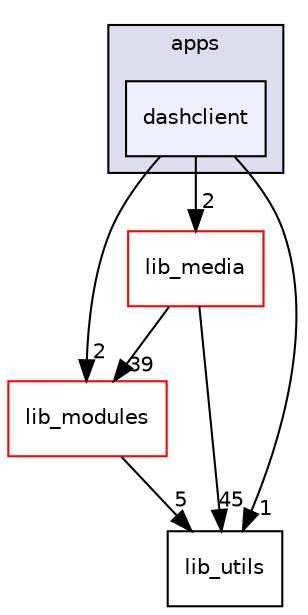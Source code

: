 digraph "dashclient" {
  compound=true
  node [ fontsize="10", fontname="Helvetica"];
  edge [ labelfontsize="10", labelfontname="Helvetica"];
  subgraph clusterdir_53adf0b982dc8545998aae3f283a5a58 {
    graph [ bgcolor="#ddddee", pencolor="black", label="apps" fontname="Helvetica", fontsize="10", URL="dir_53adf0b982dc8545998aae3f283a5a58.html"]
  dir_ff4160a8392aee1f5e7bc3e4ffc9bd10 [shape=box, label="dashclient", style="filled", fillcolor="#eeeeff", pencolor="black", URL="dir_ff4160a8392aee1f5e7bc3e4ffc9bd10.html"];
  }
  dir_4ee8d800e6bc95c0172b2b45e324b930 [shape=box label="lib_media" fillcolor="white" style="filled" color="red" URL="dir_4ee8d800e6bc95c0172b2b45e324b930.html"];
  dir_e3d70ae8158957779c7fc9bbac2effda [shape=box label="lib_modules" fillcolor="white" style="filled" color="red" URL="dir_e3d70ae8158957779c7fc9bbac2effda.html"];
  dir_c17dc64c98cba5e3a5d53b0eb213fc8d [shape=box label="lib_utils" URL="dir_c17dc64c98cba5e3a5d53b0eb213fc8d.html"];
  dir_ff4160a8392aee1f5e7bc3e4ffc9bd10->dir_4ee8d800e6bc95c0172b2b45e324b930 [headlabel="2", labeldistance=1.5 headhref="dir_000011_000003.html"];
  dir_ff4160a8392aee1f5e7bc3e4ffc9bd10->dir_e3d70ae8158957779c7fc9bbac2effda [headlabel="2", labeldistance=1.5 headhref="dir_000011_000001.html"];
  dir_ff4160a8392aee1f5e7bc3e4ffc9bd10->dir_c17dc64c98cba5e3a5d53b0eb213fc8d [headlabel="1", labeldistance=1.5 headhref="dir_000011_000016.html"];
  dir_4ee8d800e6bc95c0172b2b45e324b930->dir_e3d70ae8158957779c7fc9bbac2effda [headlabel="39", labeldistance=1.5 headhref="dir_000003_000001.html"];
  dir_4ee8d800e6bc95c0172b2b45e324b930->dir_c17dc64c98cba5e3a5d53b0eb213fc8d [headlabel="45", labeldistance=1.5 headhref="dir_000003_000016.html"];
  dir_e3d70ae8158957779c7fc9bbac2effda->dir_c17dc64c98cba5e3a5d53b0eb213fc8d [headlabel="5", labeldistance=1.5 headhref="dir_000001_000016.html"];
}
